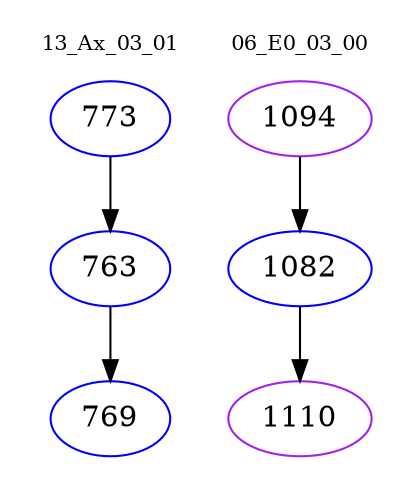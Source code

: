 digraph{
subgraph cluster_0 {
color = white
label = "13_Ax_03_01";
fontsize=10;
T0_773 [label="773", color="blue"]
T0_773 -> T0_763 [color="black"]
T0_763 [label="763", color="blue"]
T0_763 -> T0_769 [color="black"]
T0_769 [label="769", color="blue"]
}
subgraph cluster_1 {
color = white
label = "06_E0_03_00";
fontsize=10;
T1_1094 [label="1094", color="purple"]
T1_1094 -> T1_1082 [color="black"]
T1_1082 [label="1082", color="blue"]
T1_1082 -> T1_1110 [color="black"]
T1_1110 [label="1110", color="purple"]
}
}
